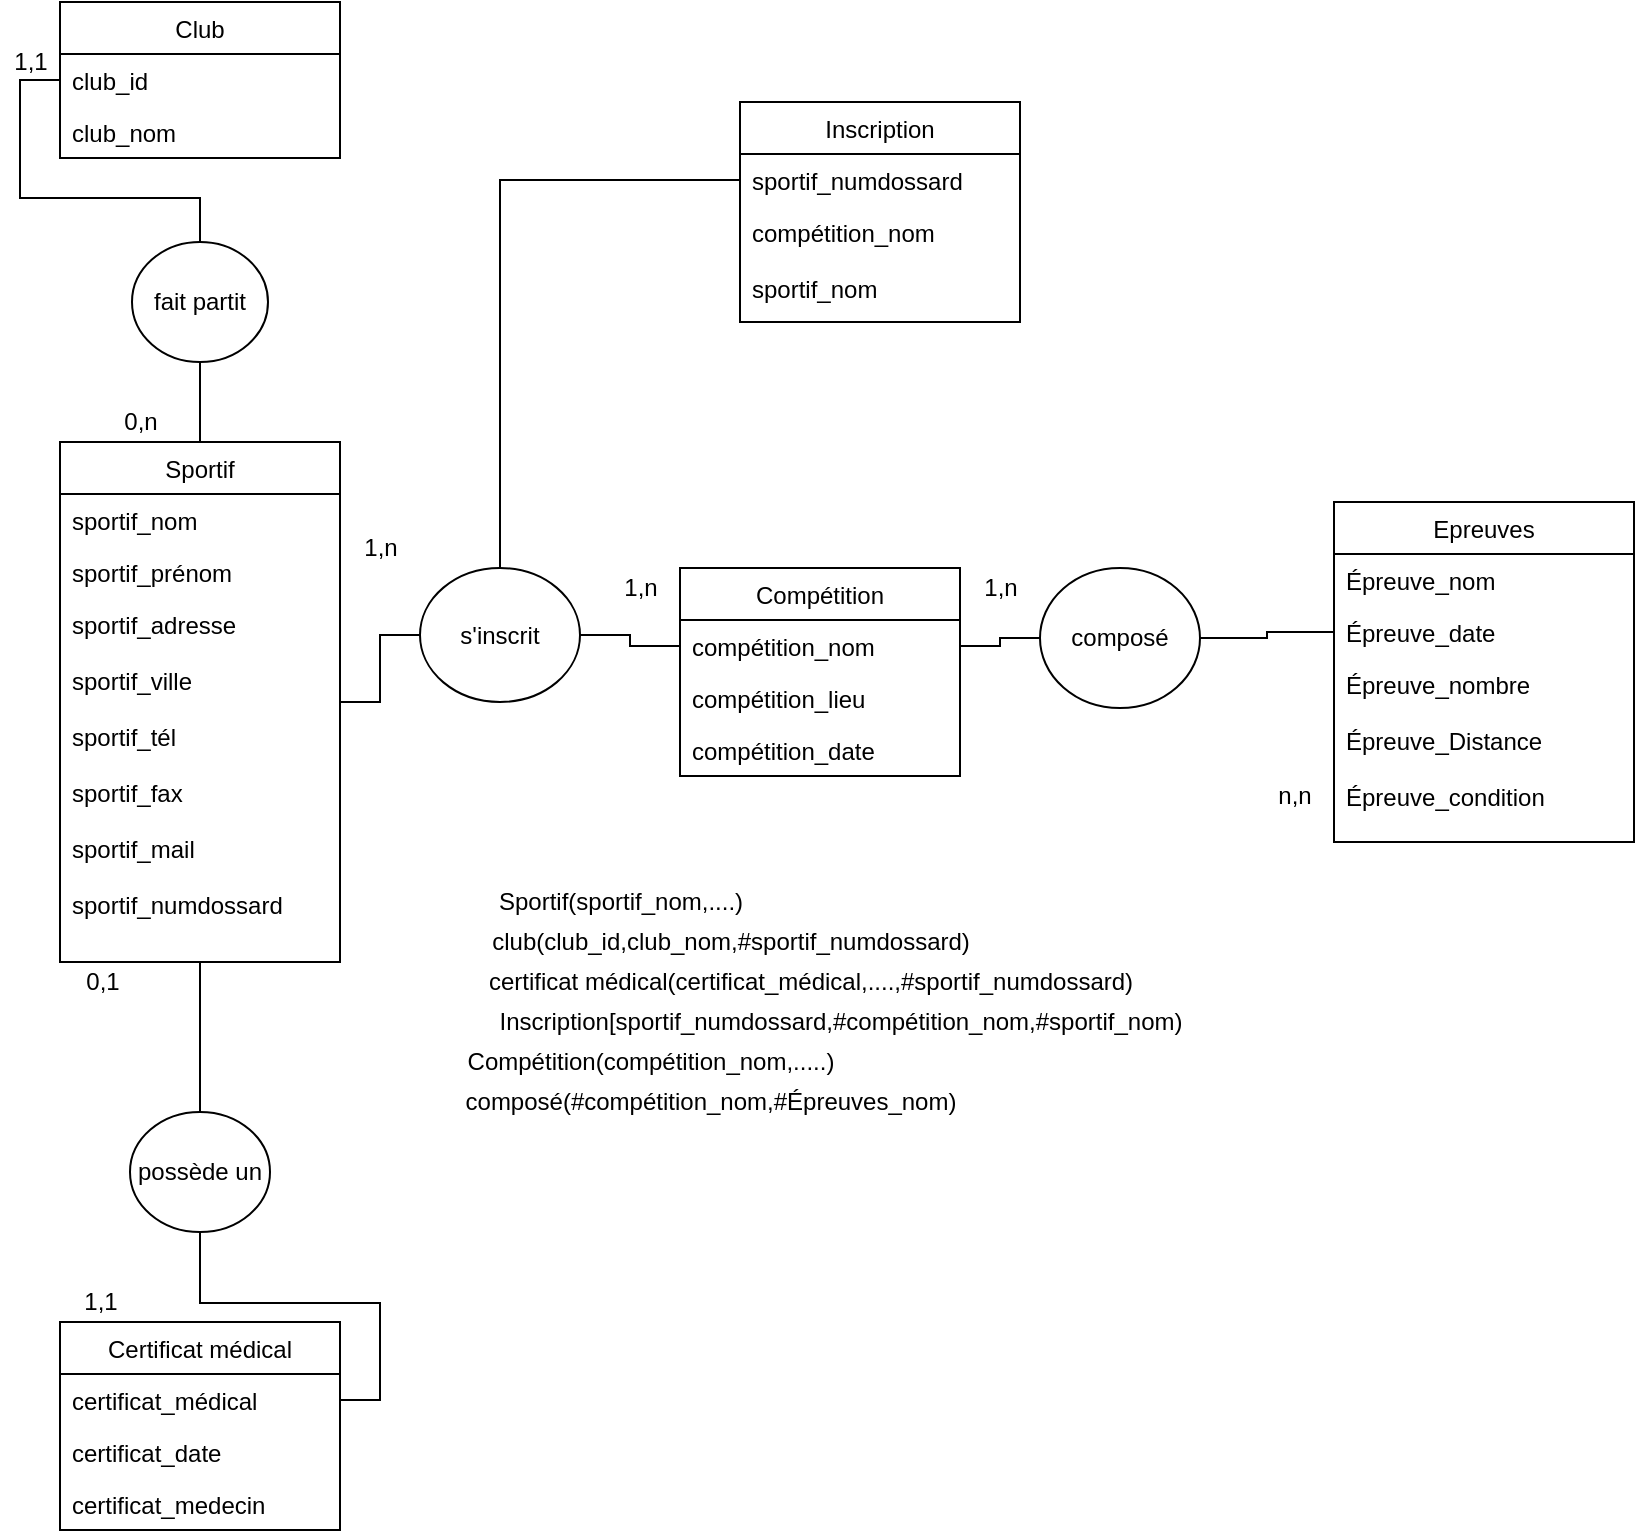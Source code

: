 <mxfile version="13.3.9" type="github">
  <diagram id="O4Y_kGMGUPkg59ox-LyD" name="Page-1">
    <mxGraphModel dx="1035" dy="561" grid="1" gridSize="10" guides="1" tooltips="1" connect="1" arrows="1" fold="1" page="1" pageScale="1" pageWidth="827" pageHeight="1169" math="0" shadow="0">
      <root>
        <mxCell id="0" />
        <mxCell id="1" parent="0" />
        <mxCell id="HqpbCarrzdw9FyBz_RUs-45" style="edgeStyle=orthogonalEdgeStyle;rounded=0;orthogonalLoop=1;jettySize=auto;html=1;exitX=0.5;exitY=1;exitDx=0;exitDy=0;endArrow=none;endFill=0;" parent="1" source="HqpbCarrzdw9FyBz_RUs-5" target="HqpbCarrzdw9FyBz_RUs-39" edge="1">
          <mxGeometry relative="1" as="geometry" />
        </mxCell>
        <mxCell id="HqpbCarrzdw9FyBz_RUs-5" value="Sportif" style="swimlane;fontStyle=0;childLayout=stackLayout;horizontal=1;startSize=26;fillColor=none;horizontalStack=0;resizeParent=1;resizeParentMax=0;resizeLast=0;collapsible=1;marginBottom=0;" parent="1" vertex="1">
          <mxGeometry x="40" y="220" width="140" height="260" as="geometry" />
        </mxCell>
        <mxCell id="HqpbCarrzdw9FyBz_RUs-6" value="sportif_nom" style="text;strokeColor=none;fillColor=none;align=left;verticalAlign=top;spacingLeft=4;spacingRight=4;overflow=hidden;rotatable=0;points=[[0,0.5],[1,0.5]];portConstraint=eastwest;" parent="HqpbCarrzdw9FyBz_RUs-5" vertex="1">
          <mxGeometry y="26" width="140" height="26" as="geometry" />
        </mxCell>
        <mxCell id="HqpbCarrzdw9FyBz_RUs-7" value="sportif_prénom" style="text;strokeColor=none;fillColor=none;align=left;verticalAlign=top;spacingLeft=4;spacingRight=4;overflow=hidden;rotatable=0;points=[[0,0.5],[1,0.5]];portConstraint=eastwest;" parent="HqpbCarrzdw9FyBz_RUs-5" vertex="1">
          <mxGeometry y="52" width="140" height="26" as="geometry" />
        </mxCell>
        <mxCell id="HqpbCarrzdw9FyBz_RUs-8" value="sportif_adresse&#xa;&#xa;sportif_ville&#xa;&#xa;sportif_tél&#xa;&#xa;sportif_fax&#xa;&#xa;sportif_mail&#xa;&#xa;sportif_numdossard&#xa;" style="text;strokeColor=none;fillColor=none;align=left;verticalAlign=top;spacingLeft=4;spacingRight=4;overflow=hidden;rotatable=0;points=[[0,0.5],[1,0.5]];portConstraint=eastwest;" parent="HqpbCarrzdw9FyBz_RUs-5" vertex="1">
          <mxGeometry y="78" width="140" height="182" as="geometry" />
        </mxCell>
        <mxCell id="HqpbCarrzdw9FyBz_RUs-42" style="edgeStyle=orthogonalEdgeStyle;rounded=0;orthogonalLoop=1;jettySize=auto;html=1;exitX=0.5;exitY=1;exitDx=0;exitDy=0;entryX=0.5;entryY=0;entryDx=0;entryDy=0;endArrow=none;endFill=0;" parent="1" source="HqpbCarrzdw9FyBz_RUs-37" target="HqpbCarrzdw9FyBz_RUs-5" edge="1">
          <mxGeometry relative="1" as="geometry" />
        </mxCell>
        <mxCell id="HqpbCarrzdw9FyBz_RUs-37" value="fait partit" style="ellipse;whiteSpace=wrap;html=1;" parent="1" vertex="1">
          <mxGeometry x="76" y="120" width="68" height="60" as="geometry" />
        </mxCell>
        <mxCell id="HqpbCarrzdw9FyBz_RUs-1" value="Club" style="swimlane;fontStyle=0;childLayout=stackLayout;horizontal=1;startSize=26;fillColor=none;horizontalStack=0;resizeParent=1;resizeParentMax=0;resizeLast=0;collapsible=1;marginBottom=0;" parent="1" vertex="1">
          <mxGeometry x="40" width="140" height="78" as="geometry" />
        </mxCell>
        <mxCell id="HqpbCarrzdw9FyBz_RUs-2" value="club_id" style="text;strokeColor=none;fillColor=none;align=left;verticalAlign=top;spacingLeft=4;spacingRight=4;overflow=hidden;rotatable=0;points=[[0,0.5],[1,0.5]];portConstraint=eastwest;" parent="HqpbCarrzdw9FyBz_RUs-1" vertex="1">
          <mxGeometry y="26" width="140" height="26" as="geometry" />
        </mxCell>
        <mxCell id="HqpbCarrzdw9FyBz_RUs-3" value="club_nom" style="text;strokeColor=none;fillColor=none;align=left;verticalAlign=top;spacingLeft=4;spacingRight=4;overflow=hidden;rotatable=0;points=[[0,0.5],[1,0.5]];portConstraint=eastwest;" parent="HqpbCarrzdw9FyBz_RUs-1" vertex="1">
          <mxGeometry y="52" width="140" height="26" as="geometry" />
        </mxCell>
        <mxCell id="HqpbCarrzdw9FyBz_RUs-46" value="" style="edgeStyle=orthogonalEdgeStyle;rounded=0;orthogonalLoop=1;jettySize=auto;html=1;endArrow=none;endFill=0;" parent="1" source="HqpbCarrzdw9FyBz_RUs-39" target="HqpbCarrzdw9FyBz_RUs-10" edge="1">
          <mxGeometry relative="1" as="geometry" />
        </mxCell>
        <mxCell id="HqpbCarrzdw9FyBz_RUs-39" value="possède un" style="ellipse;whiteSpace=wrap;html=1;" parent="1" vertex="1">
          <mxGeometry x="75" y="555" width="70" height="60" as="geometry" />
        </mxCell>
        <mxCell id="HqpbCarrzdw9FyBz_RUs-21" value="Inscription" style="swimlane;fontStyle=0;childLayout=stackLayout;horizontal=1;startSize=26;fillColor=none;horizontalStack=0;resizeParent=1;resizeParentMax=0;resizeLast=0;collapsible=1;marginBottom=0;" parent="1" vertex="1">
          <mxGeometry x="380" y="50" width="140" height="110" as="geometry" />
        </mxCell>
        <mxCell id="HqpbCarrzdw9FyBz_RUs-23" value="sportif_numdossard" style="text;strokeColor=none;fillColor=none;align=left;verticalAlign=top;spacingLeft=4;spacingRight=4;overflow=hidden;rotatable=0;points=[[0,0.5],[1,0.5]];portConstraint=eastwest;" parent="HqpbCarrzdw9FyBz_RUs-21" vertex="1">
          <mxGeometry y="26" width="140" height="26" as="geometry" />
        </mxCell>
        <mxCell id="HqpbCarrzdw9FyBz_RUs-24" value="compétition_nom&#xa;&#xa;sportif_nom&#xa;" style="text;strokeColor=none;fillColor=none;align=left;verticalAlign=top;spacingLeft=4;spacingRight=4;overflow=hidden;rotatable=0;points=[[0,0.5],[1,0.5]];portConstraint=eastwest;" parent="HqpbCarrzdw9FyBz_RUs-21" vertex="1">
          <mxGeometry y="52" width="140" height="58" as="geometry" />
        </mxCell>
        <mxCell id="HqpbCarrzdw9FyBz_RUs-9" value="Certificat médical " style="swimlane;fontStyle=0;childLayout=stackLayout;horizontal=1;startSize=26;fillColor=none;horizontalStack=0;resizeParent=1;resizeParentMax=0;resizeLast=0;collapsible=1;marginBottom=0;" parent="1" vertex="1">
          <mxGeometry x="40" y="660" width="140" height="104" as="geometry" />
        </mxCell>
        <mxCell id="HqpbCarrzdw9FyBz_RUs-10" value="certificat_médical&#xa;" style="text;strokeColor=none;fillColor=none;align=left;verticalAlign=top;spacingLeft=4;spacingRight=4;overflow=hidden;rotatable=0;points=[[0,0.5],[1,0.5]];portConstraint=eastwest;" parent="HqpbCarrzdw9FyBz_RUs-9" vertex="1">
          <mxGeometry y="26" width="140" height="26" as="geometry" />
        </mxCell>
        <mxCell id="HqpbCarrzdw9FyBz_RUs-11" value="certificat_date" style="text;strokeColor=none;fillColor=none;align=left;verticalAlign=top;spacingLeft=4;spacingRight=4;overflow=hidden;rotatable=0;points=[[0,0.5],[1,0.5]];portConstraint=eastwest;" parent="HqpbCarrzdw9FyBz_RUs-9" vertex="1">
          <mxGeometry y="52" width="140" height="26" as="geometry" />
        </mxCell>
        <mxCell id="HqpbCarrzdw9FyBz_RUs-12" value="certificat_medecin" style="text;strokeColor=none;fillColor=none;align=left;verticalAlign=top;spacingLeft=4;spacingRight=4;overflow=hidden;rotatable=0;points=[[0,0.5],[1,0.5]];portConstraint=eastwest;" parent="HqpbCarrzdw9FyBz_RUs-9" vertex="1">
          <mxGeometry y="78" width="140" height="26" as="geometry" />
        </mxCell>
        <mxCell id="HqpbCarrzdw9FyBz_RUs-44" style="edgeStyle=orthogonalEdgeStyle;rounded=0;orthogonalLoop=1;jettySize=auto;html=1;entryX=0;entryY=0.5;entryDx=0;entryDy=0;endArrow=none;endFill=0;" parent="1" source="HqpbCarrzdw9FyBz_RUs-40" target="HqpbCarrzdw9FyBz_RUs-23" edge="1">
          <mxGeometry relative="1" as="geometry" />
        </mxCell>
        <mxCell id="HqpbCarrzdw9FyBz_RUs-47" style="edgeStyle=orthogonalEdgeStyle;rounded=0;orthogonalLoop=1;jettySize=auto;html=1;exitX=1;exitY=0.5;exitDx=0;exitDy=0;entryX=0;entryY=0.5;entryDx=0;entryDy=0;endArrow=none;endFill=0;" parent="1" source="HqpbCarrzdw9FyBz_RUs-40" target="HqpbCarrzdw9FyBz_RUs-14" edge="1">
          <mxGeometry relative="1" as="geometry" />
        </mxCell>
        <mxCell id="HqpbCarrzdw9FyBz_RUs-48" style="edgeStyle=orthogonalEdgeStyle;rounded=0;orthogonalLoop=1;jettySize=auto;html=1;exitX=0;exitY=0.5;exitDx=0;exitDy=0;entryX=1;entryY=0.5;entryDx=0;entryDy=0;endArrow=none;endFill=0;" parent="1" source="HqpbCarrzdw9FyBz_RUs-40" target="HqpbCarrzdw9FyBz_RUs-5" edge="1">
          <mxGeometry relative="1" as="geometry" />
        </mxCell>
        <mxCell id="HqpbCarrzdw9FyBz_RUs-40" value="s&#39;inscrit" style="ellipse;whiteSpace=wrap;html=1;" parent="1" vertex="1">
          <mxGeometry x="220" y="283" width="80" height="67" as="geometry" />
        </mxCell>
        <mxCell id="WY4ZJMlsSAvms_a7chS0-2" style="edgeStyle=orthogonalEdgeStyle;rounded=0;orthogonalLoop=1;jettySize=auto;html=1;exitX=0;exitY=0.5;exitDx=0;exitDy=0;entryX=1;entryY=0.5;entryDx=0;entryDy=0;startArrow=none;startFill=0;endArrow=none;endFill=0;" parent="1" source="HqpbCarrzdw9FyBz_RUs-41" target="HqpbCarrzdw9FyBz_RUs-14" edge="1">
          <mxGeometry relative="1" as="geometry" />
        </mxCell>
        <mxCell id="HqpbCarrzdw9FyBz_RUs-41" value="composé" style="ellipse;whiteSpace=wrap;html=1;" parent="1" vertex="1">
          <mxGeometry x="530" y="283" width="80" height="70" as="geometry" />
        </mxCell>
        <mxCell id="HqpbCarrzdw9FyBz_RUs-13" value="Compétition" style="swimlane;fontStyle=0;childLayout=stackLayout;horizontal=1;startSize=26;fillColor=none;horizontalStack=0;resizeParent=1;resizeParentMax=0;resizeLast=0;collapsible=1;marginBottom=0;" parent="1" vertex="1">
          <mxGeometry x="350" y="283" width="140" height="104" as="geometry" />
        </mxCell>
        <mxCell id="HqpbCarrzdw9FyBz_RUs-14" value="compétition_nom" style="text;strokeColor=none;fillColor=none;align=left;verticalAlign=top;spacingLeft=4;spacingRight=4;overflow=hidden;rotatable=0;points=[[0,0.5],[1,0.5]];portConstraint=eastwest;" parent="HqpbCarrzdw9FyBz_RUs-13" vertex="1">
          <mxGeometry y="26" width="140" height="26" as="geometry" />
        </mxCell>
        <mxCell id="HqpbCarrzdw9FyBz_RUs-15" value="compétition_lieu" style="text;strokeColor=none;fillColor=none;align=left;verticalAlign=top;spacingLeft=4;spacingRight=4;overflow=hidden;rotatable=0;points=[[0,0.5],[1,0.5]];portConstraint=eastwest;" parent="HqpbCarrzdw9FyBz_RUs-13" vertex="1">
          <mxGeometry y="52" width="140" height="26" as="geometry" />
        </mxCell>
        <mxCell id="HqpbCarrzdw9FyBz_RUs-16" value="compétition_date" style="text;strokeColor=none;fillColor=none;align=left;verticalAlign=top;spacingLeft=4;spacingRight=4;overflow=hidden;rotatable=0;points=[[0,0.5],[1,0.5]];portConstraint=eastwest;" parent="HqpbCarrzdw9FyBz_RUs-13" vertex="1">
          <mxGeometry y="78" width="140" height="26" as="geometry" />
        </mxCell>
        <mxCell id="HqpbCarrzdw9FyBz_RUs-43" style="edgeStyle=orthogonalEdgeStyle;rounded=0;orthogonalLoop=1;jettySize=auto;html=1;entryX=0.5;entryY=0;entryDx=0;entryDy=0;endArrow=none;endFill=0;" parent="1" source="HqpbCarrzdw9FyBz_RUs-2" target="HqpbCarrzdw9FyBz_RUs-37" edge="1">
          <mxGeometry relative="1" as="geometry">
            <Array as="points">
              <mxPoint x="20" y="39" />
              <mxPoint x="20" y="98" />
              <mxPoint x="110" y="98" />
            </Array>
          </mxGeometry>
        </mxCell>
        <mxCell id="HqpbCarrzdw9FyBz_RUs-17" value="Epreuves" style="swimlane;fontStyle=0;childLayout=stackLayout;horizontal=1;startSize=26;fillColor=none;horizontalStack=0;resizeParent=1;resizeParentMax=0;resizeLast=0;collapsible=1;marginBottom=0;" parent="1" vertex="1">
          <mxGeometry x="677" y="250" width="150" height="170" as="geometry" />
        </mxCell>
        <mxCell id="HqpbCarrzdw9FyBz_RUs-18" value="Épreuve_nom" style="text;strokeColor=none;fillColor=none;align=left;verticalAlign=top;spacingLeft=4;spacingRight=4;overflow=hidden;rotatable=0;points=[[0,0.5],[1,0.5]];portConstraint=eastwest;" parent="HqpbCarrzdw9FyBz_RUs-17" vertex="1">
          <mxGeometry y="26" width="150" height="26" as="geometry" />
        </mxCell>
        <mxCell id="HqpbCarrzdw9FyBz_RUs-19" value="Épreuve_date" style="text;strokeColor=none;fillColor=none;align=left;verticalAlign=top;spacingLeft=4;spacingRight=4;overflow=hidden;rotatable=0;points=[[0,0.5],[1,0.5]];portConstraint=eastwest;" parent="HqpbCarrzdw9FyBz_RUs-17" vertex="1">
          <mxGeometry y="52" width="150" height="26" as="geometry" />
        </mxCell>
        <mxCell id="HqpbCarrzdw9FyBz_RUs-20" value="Épreuve_nombre&#xa;&#xa;Épreuve_Distance&#xa;&#xa;Épreuve_condition&#xa;" style="text;strokeColor=none;fillColor=none;align=left;verticalAlign=top;spacingLeft=4;spacingRight=4;overflow=hidden;rotatable=0;points=[[0,0.5],[1,0.5]];portConstraint=eastwest;" parent="HqpbCarrzdw9FyBz_RUs-17" vertex="1">
          <mxGeometry y="78" width="150" height="92" as="geometry" />
        </mxCell>
        <mxCell id="WY4ZJMlsSAvms_a7chS0-1" style="edgeStyle=orthogonalEdgeStyle;rounded=0;orthogonalLoop=1;jettySize=auto;html=1;exitX=0;exitY=0.5;exitDx=0;exitDy=0;entryX=1;entryY=0.5;entryDx=0;entryDy=0;endArrow=none;endFill=0;" parent="1" source="HqpbCarrzdw9FyBz_RUs-19" target="HqpbCarrzdw9FyBz_RUs-41" edge="1">
          <mxGeometry relative="1" as="geometry" />
        </mxCell>
        <mxCell id="kSuKdx0LtlKnjD1aEwxK-3" value="1,1" style="text;html=1;align=center;verticalAlign=middle;resizable=0;points=[];autosize=1;" parent="1" vertex="1">
          <mxGeometry x="10" y="20" width="30" height="20" as="geometry" />
        </mxCell>
        <mxCell id="kSuKdx0LtlKnjD1aEwxK-4" value="0,n" style="text;html=1;align=center;verticalAlign=middle;resizable=0;points=[];autosize=1;" parent="1" vertex="1">
          <mxGeometry x="65" y="200" width="30" height="20" as="geometry" />
        </mxCell>
        <mxCell id="kSuKdx0LtlKnjD1aEwxK-6" value="1,1" style="text;html=1;align=center;verticalAlign=middle;resizable=0;points=[];autosize=1;" parent="1" vertex="1">
          <mxGeometry x="45" y="640" width="30" height="20" as="geometry" />
        </mxCell>
        <mxCell id="kSuKdx0LtlKnjD1aEwxK-7" value="0,1" style="text;html=1;align=center;verticalAlign=middle;resizable=0;points=[];autosize=1;" parent="1" vertex="1">
          <mxGeometry x="46" y="480" width="30" height="20" as="geometry" />
        </mxCell>
        <mxCell id="kSuKdx0LtlKnjD1aEwxK-8" value="1,n" style="text;html=1;align=center;verticalAlign=middle;resizable=0;points=[];autosize=1;" parent="1" vertex="1">
          <mxGeometry x="185" y="263" width="30" height="20" as="geometry" />
        </mxCell>
        <mxCell id="kSuKdx0LtlKnjD1aEwxK-9" value="1,n" style="text;html=1;align=center;verticalAlign=middle;resizable=0;points=[];autosize=1;" parent="1" vertex="1">
          <mxGeometry x="315" y="283" width="30" height="20" as="geometry" />
        </mxCell>
        <mxCell id="kSuKdx0LtlKnjD1aEwxK-10" value="1,n" style="text;html=1;align=center;verticalAlign=middle;resizable=0;points=[];autosize=1;" parent="1" vertex="1">
          <mxGeometry x="495" y="283" width="30" height="20" as="geometry" />
        </mxCell>
        <mxCell id="kSuKdx0LtlKnjD1aEwxK-11" value="n,n" style="text;html=1;align=center;verticalAlign=middle;resizable=0;points=[];autosize=1;" parent="1" vertex="1">
          <mxGeometry x="642" y="387" width="30" height="20" as="geometry" />
        </mxCell>
        <mxCell id="eV1IOAl0GrYnEvbsb-iy-1" value="Sportif(sportif_nom,....)" style="text;html=1;align=center;verticalAlign=middle;resizable=0;points=[];autosize=1;" vertex="1" parent="1">
          <mxGeometry x="240" y="440" width="160" height="20" as="geometry" />
        </mxCell>
        <mxCell id="eV1IOAl0GrYnEvbsb-iy-2" value="club(club_id,club_nom,#sportif_numdossard)" style="text;html=1;align=center;verticalAlign=middle;resizable=0;points=[];autosize=1;" vertex="1" parent="1">
          <mxGeometry x="230" y="460" width="290" height="20" as="geometry" />
        </mxCell>
        <mxCell id="eV1IOAl0GrYnEvbsb-iy-3" value="certificat médical(certificat_médical,....,#sportif_numdossard)" style="text;html=1;align=center;verticalAlign=middle;resizable=0;points=[];autosize=1;" vertex="1" parent="1">
          <mxGeometry x="220" y="480" width="390" height="20" as="geometry" />
        </mxCell>
        <mxCell id="eV1IOAl0GrYnEvbsb-iy-4" value="Inscription[sportif_numdossard,#compétition_nom,#sportif_nom)" style="text;html=1;align=center;verticalAlign=middle;resizable=0;points=[];autosize=1;" vertex="1" parent="1">
          <mxGeometry x="220" y="500" width="420" height="20" as="geometry" />
        </mxCell>
        <mxCell id="eV1IOAl0GrYnEvbsb-iy-7" value="Compétition(compétition_nom,.....)" style="text;html=1;align=center;verticalAlign=middle;resizable=0;points=[];autosize=1;" vertex="1" parent="1">
          <mxGeometry x="220" y="520" width="230" height="20" as="geometry" />
        </mxCell>
        <mxCell id="eV1IOAl0GrYnEvbsb-iy-8" value="composé(#compétition_nom,#Épreuves_nom)" style="text;html=1;align=center;verticalAlign=middle;resizable=0;points=[];autosize=1;" vertex="1" parent="1">
          <mxGeometry x="215" y="540" width="300" height="20" as="geometry" />
        </mxCell>
      </root>
    </mxGraphModel>
  </diagram>
</mxfile>
